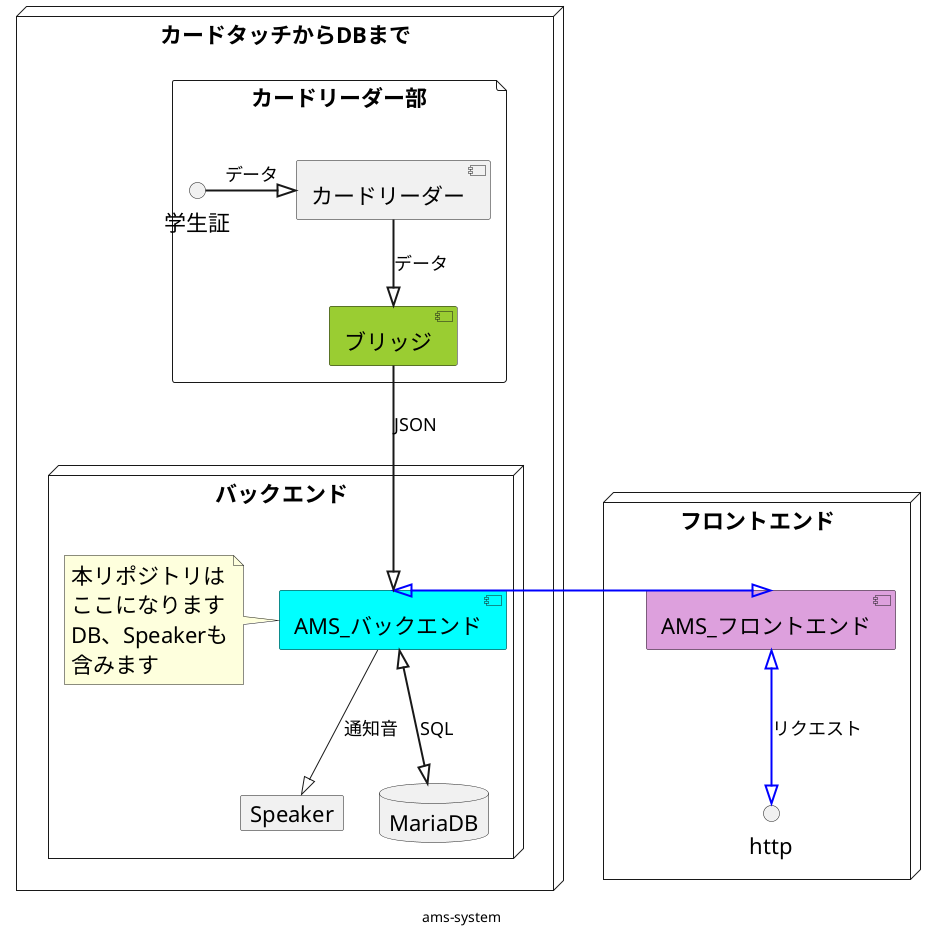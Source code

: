 @startuml AMS_MAP

skinparam DefaultFontName メイリオ
skinparam DefaultFontSize 22
skinparam ArrowFontSize 18

caption ams-system

node カードタッチからDBまで {
    file カードリーダー部{
        interface 学生証
        [カードリーダー]
        [ブリッジ] #YellowGreen
    }
    node バックエンド {
        [AMS_バックエンド] #Aqua
        note left: 本リポジトリは\nここになります\nDB、Speakerも\n含みます
        card Speaker
        database MariaDB
    }
}


node フロントエンド {
    [AMS_フロントエンド] #plum
    interface http
}

' レイアウト調整
[AMS_バックエンド] -[hidden]right-> [AMS_フロントエンド]
カードタッチからDBまで -[hidden]up-> フロントエンド

' カードリーダー&バックエンド部
学生証 =^ [カードリーダー]: データ
[カードリーダー] ==^ [ブリッジ]: データ
[ブリッジ] ==^ [AMS_バックエンド]: JSON
[AMS_バックエンド] ^==^ MariaDB: SQL
[AMS_バックエンド] --^ Speaker: 通知音

' フロンドエンド部
[AMS_バックエンド] ^=[#blue]=^ [AMS_フロントエンド]: \n
[AMS_フロントエンド] ^=[#blue]=^ http : リクエスト

@enduml
